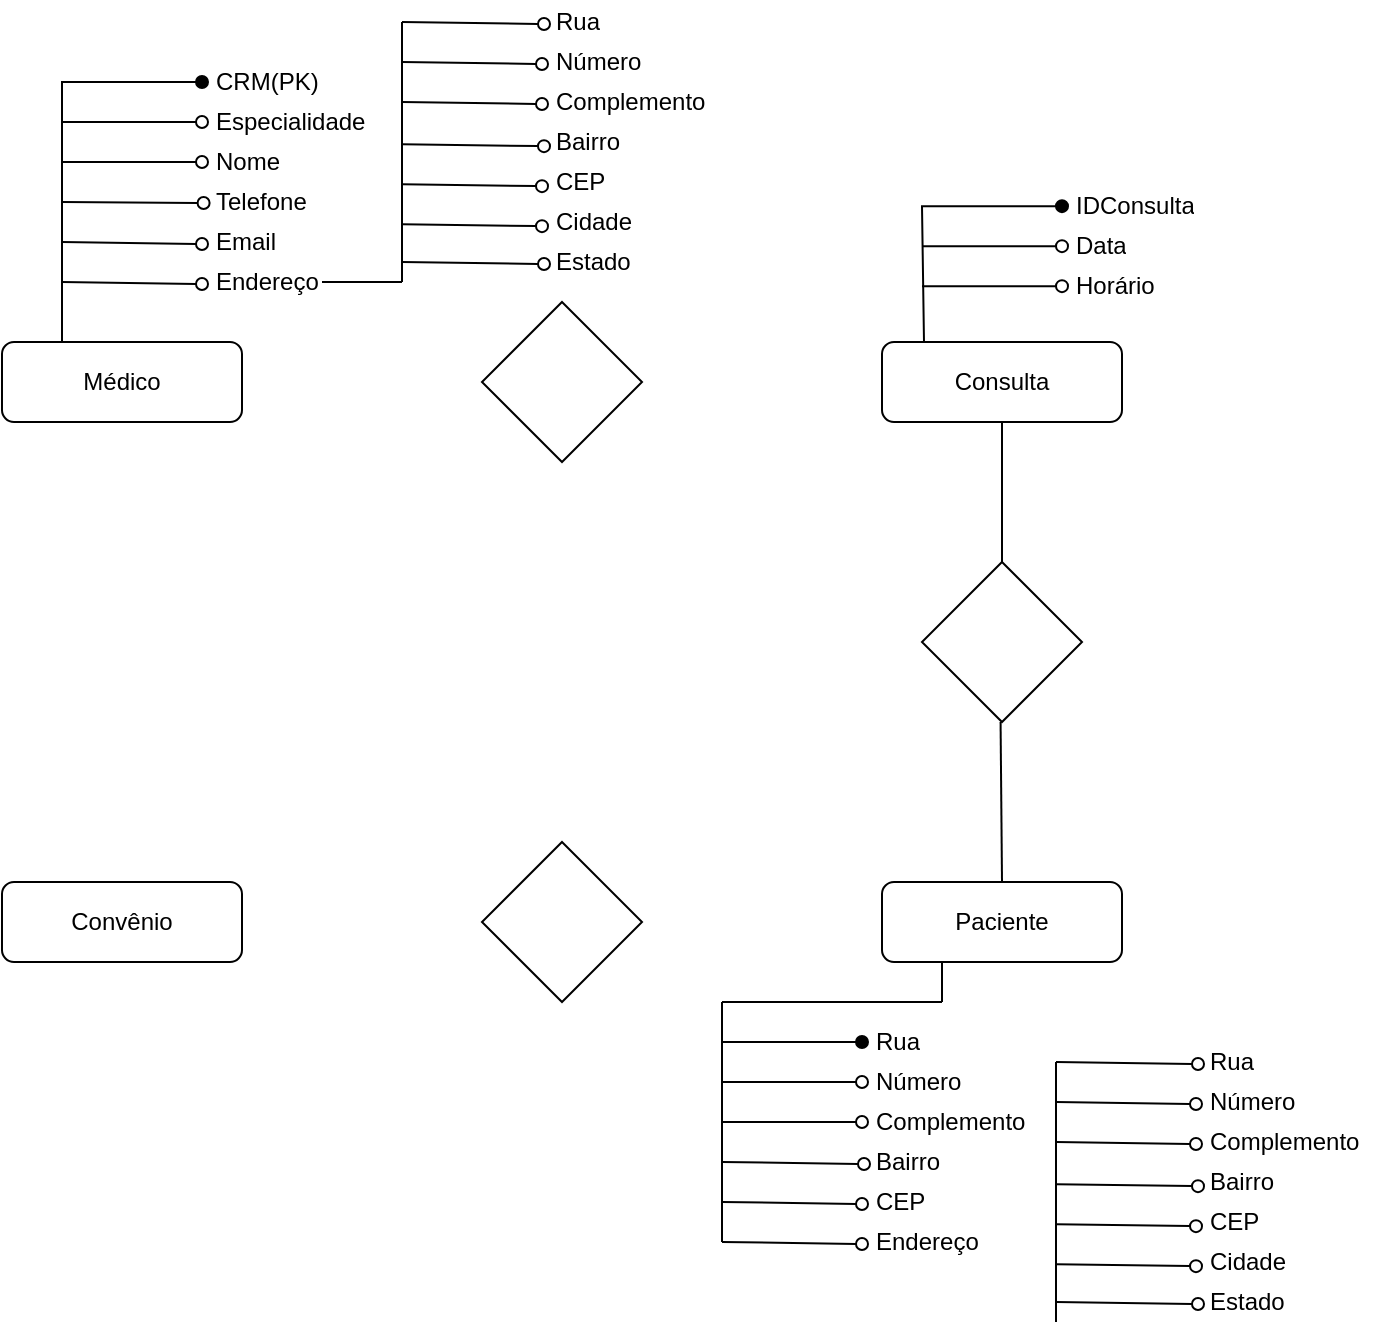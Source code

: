 <mxfile version="24.7.16">
  <diagram id="C5RBs43oDa-KdzZeNtuy" name="Page-1">
    <mxGraphModel dx="467" dy="261" grid="1" gridSize="10" guides="1" tooltips="1" connect="1" arrows="1" fold="1" page="1" pageScale="1" pageWidth="827" pageHeight="1169" math="0" shadow="0">
      <root>
        <mxCell id="WIyWlLk6GJQsqaUBKTNV-0" />
        <mxCell id="WIyWlLk6GJQsqaUBKTNV-1" parent="WIyWlLk6GJQsqaUBKTNV-0" />
        <mxCell id="WIyWlLk6GJQsqaUBKTNV-3" value="Médico" style="rounded=1;whiteSpace=wrap;html=1;fontSize=12;glass=0;strokeWidth=1;shadow=0;" parent="WIyWlLk6GJQsqaUBKTNV-1" vertex="1">
          <mxGeometry x="130" y="210" width="120" height="40" as="geometry" />
        </mxCell>
        <mxCell id="WIyWlLk6GJQsqaUBKTNV-7" value="Consulta" style="rounded=1;whiteSpace=wrap;html=1;fontSize=12;glass=0;strokeWidth=1;shadow=0;" parent="WIyWlLk6GJQsqaUBKTNV-1" vertex="1">
          <mxGeometry x="570" y="210" width="120" height="40" as="geometry" />
        </mxCell>
        <mxCell id="WIyWlLk6GJQsqaUBKTNV-11" value="Convênio" style="rounded=1;whiteSpace=wrap;html=1;fontSize=12;glass=0;strokeWidth=1;shadow=0;" parent="WIyWlLk6GJQsqaUBKTNV-1" vertex="1">
          <mxGeometry x="130" y="480" width="120" height="40" as="geometry" />
        </mxCell>
        <mxCell id="WIyWlLk6GJQsqaUBKTNV-12" value="Paciente" style="rounded=1;whiteSpace=wrap;html=1;fontSize=12;glass=0;strokeWidth=1;shadow=0;" parent="WIyWlLk6GJQsqaUBKTNV-1" vertex="1">
          <mxGeometry x="570" y="480" width="120" height="40" as="geometry" />
        </mxCell>
        <mxCell id="ZXeJAyYN0eBTZOsUIWjz-11" value="" style="rhombus;whiteSpace=wrap;html=1;" vertex="1" parent="WIyWlLk6GJQsqaUBKTNV-1">
          <mxGeometry x="370" y="190" width="80" height="80" as="geometry" />
        </mxCell>
        <mxCell id="ZXeJAyYN0eBTZOsUIWjz-12" value="" style="rhombus;whiteSpace=wrap;html=1;" vertex="1" parent="WIyWlLk6GJQsqaUBKTNV-1">
          <mxGeometry x="370" y="460" width="80" height="80" as="geometry" />
        </mxCell>
        <mxCell id="ZXeJAyYN0eBTZOsUIWjz-13" value="" style="endArrow=none;html=1;rounded=0;exitX=0.25;exitY=0;exitDx=0;exitDy=0;" edge="1" parent="WIyWlLk6GJQsqaUBKTNV-1" source="WIyWlLk6GJQsqaUBKTNV-3">
          <mxGeometry width="50" height="50" relative="1" as="geometry">
            <mxPoint x="110" y="175" as="sourcePoint" />
            <mxPoint x="160" y="100" as="targetPoint" />
          </mxGeometry>
        </mxCell>
        <mxCell id="ZXeJAyYN0eBTZOsUIWjz-14" value="" style="endArrow=oval;html=1;rounded=0;endFill=1;entryX=0;entryY=0.5;entryDx=0;entryDy=0;" edge="1" parent="WIyWlLk6GJQsqaUBKTNV-1" target="ZXeJAyYN0eBTZOsUIWjz-3">
          <mxGeometry width="50" height="50" relative="1" as="geometry">
            <mxPoint x="160" y="100" as="sourcePoint" />
            <mxPoint x="160" y="90" as="targetPoint" />
            <Array as="points">
              <mxPoint x="160" y="80" />
            </Array>
          </mxGeometry>
        </mxCell>
        <mxCell id="ZXeJAyYN0eBTZOsUIWjz-2" value="" style="shape=table;startSize=0;container=1;collapsible=0;childLayout=tableLayout;fontSize=11;fillColor=none;strokeColor=none;" vertex="1" parent="WIyWlLk6GJQsqaUBKTNV-1">
          <mxGeometry x="230" y="70" width="100" height="75" as="geometry" />
        </mxCell>
        <mxCell id="ZXeJAyYN0eBTZOsUIWjz-3" value="" style="shape=tableRow;horizontal=0;startSize=0;swimlaneHead=0;swimlaneBody=0;strokeColor=inherit;top=0;left=0;bottom=0;right=0;collapsible=0;dropTarget=0;fillColor=none;points=[[0,0.5],[1,0.5]];portConstraint=eastwest;fontSize=16;" vertex="1" parent="ZXeJAyYN0eBTZOsUIWjz-2">
          <mxGeometry width="100" height="20" as="geometry" />
        </mxCell>
        <mxCell id="ZXeJAyYN0eBTZOsUIWjz-4" value="CRM(PK)" style="shape=partialRectangle;html=1;whiteSpace=wrap;connectable=0;strokeColor=inherit;overflow=hidden;fillColor=none;top=0;left=0;bottom=0;right=0;pointerEvents=1;fontSize=12;align=left;spacingLeft=5;" vertex="1" parent="ZXeJAyYN0eBTZOsUIWjz-3">
          <mxGeometry width="100" height="20" as="geometry">
            <mxRectangle width="100" height="20" as="alternateBounds" />
          </mxGeometry>
        </mxCell>
        <mxCell id="ZXeJAyYN0eBTZOsUIWjz-5" value="" style="shape=tableRow;horizontal=0;startSize=0;swimlaneHead=0;swimlaneBody=0;strokeColor=inherit;top=0;left=0;bottom=0;right=0;collapsible=0;dropTarget=0;fillColor=none;points=[[0,0.5],[1,0.5]];portConstraint=eastwest;fontSize=16;" vertex="1" parent="ZXeJAyYN0eBTZOsUIWjz-2">
          <mxGeometry y="20" width="100" height="20" as="geometry" />
        </mxCell>
        <mxCell id="ZXeJAyYN0eBTZOsUIWjz-6" value="Especialidade" style="shape=partialRectangle;html=1;whiteSpace=wrap;connectable=0;strokeColor=inherit;overflow=hidden;fillColor=none;top=0;left=0;bottom=0;right=0;pointerEvents=1;fontSize=12;align=left;spacingLeft=5;" vertex="1" parent="ZXeJAyYN0eBTZOsUIWjz-5">
          <mxGeometry width="100" height="20" as="geometry">
            <mxRectangle width="100" height="20" as="alternateBounds" />
          </mxGeometry>
        </mxCell>
        <mxCell id="ZXeJAyYN0eBTZOsUIWjz-7" value="" style="shape=tableRow;horizontal=0;startSize=0;swimlaneHead=0;swimlaneBody=0;strokeColor=inherit;top=0;left=0;bottom=0;right=0;collapsible=0;dropTarget=0;fillColor=none;points=[[0,0.5],[1,0.5]];portConstraint=eastwest;fontSize=16;" vertex="1" parent="ZXeJAyYN0eBTZOsUIWjz-2">
          <mxGeometry y="40" width="100" height="20" as="geometry" />
        </mxCell>
        <mxCell id="ZXeJAyYN0eBTZOsUIWjz-8" value="Nome" style="shape=partialRectangle;html=1;whiteSpace=wrap;connectable=0;strokeColor=inherit;overflow=hidden;fillColor=none;top=0;left=0;bottom=0;right=0;pointerEvents=1;fontSize=12;align=left;spacingLeft=5;" vertex="1" parent="ZXeJAyYN0eBTZOsUIWjz-7">
          <mxGeometry width="100" height="20" as="geometry">
            <mxRectangle width="100" height="20" as="alternateBounds" />
          </mxGeometry>
        </mxCell>
        <mxCell id="ZXeJAyYN0eBTZOsUIWjz-9" style="shape=tableRow;horizontal=0;startSize=0;swimlaneHead=0;swimlaneBody=0;strokeColor=inherit;top=0;left=0;bottom=0;right=0;collapsible=0;dropTarget=0;fillColor=none;points=[[0,0.5],[1,0.5]];portConstraint=eastwest;fontSize=16;" vertex="1" parent="ZXeJAyYN0eBTZOsUIWjz-2">
          <mxGeometry y="60" width="100" height="15" as="geometry" />
        </mxCell>
        <mxCell id="ZXeJAyYN0eBTZOsUIWjz-10" value="Telefone" style="shape=partialRectangle;html=1;whiteSpace=wrap;connectable=0;strokeColor=inherit;overflow=hidden;fillColor=none;top=0;left=0;bottom=0;right=0;pointerEvents=1;fontSize=12;align=left;spacingLeft=5;" vertex="1" parent="ZXeJAyYN0eBTZOsUIWjz-9">
          <mxGeometry width="100" height="15" as="geometry">
            <mxRectangle width="100" height="15" as="alternateBounds" />
          </mxGeometry>
        </mxCell>
        <mxCell id="ZXeJAyYN0eBTZOsUIWjz-15" value="" style="endArrow=oval;html=1;rounded=0;endFill=0;" edge="1" parent="WIyWlLk6GJQsqaUBKTNV-1" target="ZXeJAyYN0eBTZOsUIWjz-5">
          <mxGeometry width="50" height="50" relative="1" as="geometry">
            <mxPoint x="160" y="100" as="sourcePoint" />
            <mxPoint x="230" y="100" as="targetPoint" />
            <Array as="points">
              <mxPoint x="160" y="100" />
            </Array>
          </mxGeometry>
        </mxCell>
        <mxCell id="ZXeJAyYN0eBTZOsUIWjz-16" value="" style="endArrow=oval;html=1;rounded=0;endFill=0;" edge="1" parent="WIyWlLk6GJQsqaUBKTNV-1" target="ZXeJAyYN0eBTZOsUIWjz-7">
          <mxGeometry width="50" height="50" relative="1" as="geometry">
            <mxPoint x="160" y="120" as="sourcePoint" />
            <mxPoint x="230" y="120" as="targetPoint" />
            <Array as="points">
              <mxPoint x="160" y="120" />
            </Array>
          </mxGeometry>
        </mxCell>
        <mxCell id="ZXeJAyYN0eBTZOsUIWjz-17" value="" style="endArrow=oval;html=1;rounded=0;endFill=0;entryX=0.008;entryY=0.7;entryDx=0;entryDy=0;entryPerimeter=0;" edge="1" parent="WIyWlLk6GJQsqaUBKTNV-1" target="ZXeJAyYN0eBTZOsUIWjz-9">
          <mxGeometry width="50" height="50" relative="1" as="geometry">
            <mxPoint x="160" y="140" as="sourcePoint" />
            <mxPoint x="230" y="140" as="targetPoint" />
            <Array as="points" />
          </mxGeometry>
        </mxCell>
        <mxCell id="ZXeJAyYN0eBTZOsUIWjz-18" value="" style="endArrow=oval;html=1;rounded=0;endFill=0;entryX=0.008;entryY=0.7;entryDx=0;entryDy=0;entryPerimeter=0;" edge="1" parent="WIyWlLk6GJQsqaUBKTNV-1">
          <mxGeometry width="50" height="50" relative="1" as="geometry">
            <mxPoint x="160" y="160" as="sourcePoint" />
            <mxPoint x="230" y="161" as="targetPoint" />
            <Array as="points" />
          </mxGeometry>
        </mxCell>
        <mxCell id="ZXeJAyYN0eBTZOsUIWjz-19" value="Email" style="shape=partialRectangle;html=1;whiteSpace=wrap;connectable=0;strokeColor=inherit;overflow=hidden;fillColor=none;top=0;left=0;bottom=0;right=0;pointerEvents=1;fontSize=12;align=left;spacingLeft=5;" vertex="1" parent="WIyWlLk6GJQsqaUBKTNV-1">
          <mxGeometry x="230" y="150" width="60" height="15" as="geometry">
            <mxRectangle width="60" height="15" as="alternateBounds" />
          </mxGeometry>
        </mxCell>
        <mxCell id="ZXeJAyYN0eBTZOsUIWjz-20" value="" style="endArrow=oval;html=1;rounded=0;endFill=0;entryX=0.008;entryY=0.7;entryDx=0;entryDy=0;entryPerimeter=0;" edge="1" parent="WIyWlLk6GJQsqaUBKTNV-1">
          <mxGeometry width="50" height="50" relative="1" as="geometry">
            <mxPoint x="160" y="180" as="sourcePoint" />
            <mxPoint x="230" y="181" as="targetPoint" />
            <Array as="points" />
          </mxGeometry>
        </mxCell>
        <mxCell id="ZXeJAyYN0eBTZOsUIWjz-21" value="Endereço" style="shape=partialRectangle;html=1;whiteSpace=wrap;connectable=0;strokeColor=inherit;overflow=hidden;fillColor=none;top=0;left=0;bottom=0;right=0;pointerEvents=1;fontSize=12;align=left;spacingLeft=5;" vertex="1" parent="WIyWlLk6GJQsqaUBKTNV-1">
          <mxGeometry x="230" y="170" width="70" height="20" as="geometry">
            <mxRectangle width="60" height="15" as="alternateBounds" />
          </mxGeometry>
        </mxCell>
        <mxCell id="ZXeJAyYN0eBTZOsUIWjz-23" value="" style="endArrow=oval;html=1;rounded=0;endFill=1;entryX=0;entryY=0.5;entryDx=0;entryDy=0;" edge="1" parent="WIyWlLk6GJQsqaUBKTNV-1" target="ZXeJAyYN0eBTZOsUIWjz-24">
          <mxGeometry width="50" height="50" relative="1" as="geometry">
            <mxPoint x="591" y="210" as="sourcePoint" />
            <mxPoint x="590" y="152.08" as="targetPoint" />
            <Array as="points">
              <mxPoint x="590" y="142.08" />
            </Array>
          </mxGeometry>
        </mxCell>
        <mxCell id="ZXeJAyYN0eBTZOsUIWjz-24" value="" style="shape=tableRow;horizontal=0;startSize=0;swimlaneHead=0;swimlaneBody=0;strokeColor=inherit;top=0;left=0;bottom=0;right=0;collapsible=0;dropTarget=0;fillColor=none;points=[[0,0.5],[1,0.5]];portConstraint=eastwest;fontSize=16;" vertex="1" parent="WIyWlLk6GJQsqaUBKTNV-1">
          <mxGeometry x="660" y="132.08" width="100" height="20" as="geometry" />
        </mxCell>
        <mxCell id="ZXeJAyYN0eBTZOsUIWjz-25" value="" style="shape=partialRectangle;html=1;whiteSpace=wrap;connectable=0;strokeColor=inherit;overflow=hidden;fillColor=none;top=0;left=0;bottom=0;right=0;pointerEvents=1;fontSize=12;align=left;spacingLeft=5;" vertex="1" parent="ZXeJAyYN0eBTZOsUIWjz-24">
          <mxGeometry width="100" height="20" as="geometry">
            <mxRectangle width="100" height="20" as="alternateBounds" />
          </mxGeometry>
        </mxCell>
        <mxCell id="ZXeJAyYN0eBTZOsUIWjz-26" value="" style="shape=tableRow;horizontal=0;startSize=0;swimlaneHead=0;swimlaneBody=0;strokeColor=inherit;top=0;left=0;bottom=0;right=0;collapsible=0;dropTarget=0;fillColor=none;points=[[0,0.5],[1,0.5]];portConstraint=eastwest;fontSize=16;" vertex="1" parent="WIyWlLk6GJQsqaUBKTNV-1">
          <mxGeometry x="660" y="152.08" width="100" height="20" as="geometry" />
        </mxCell>
        <mxCell id="ZXeJAyYN0eBTZOsUIWjz-27" value="Data" style="shape=partialRectangle;html=1;whiteSpace=wrap;connectable=0;strokeColor=inherit;overflow=hidden;fillColor=none;top=0;left=0;bottom=0;right=0;pointerEvents=1;fontSize=12;align=left;spacingLeft=5;" vertex="1" parent="ZXeJAyYN0eBTZOsUIWjz-26">
          <mxGeometry width="100" height="20" as="geometry">
            <mxRectangle width="100" height="20" as="alternateBounds" />
          </mxGeometry>
        </mxCell>
        <mxCell id="ZXeJAyYN0eBTZOsUIWjz-28" value="" style="endArrow=oval;html=1;rounded=0;endFill=0;" edge="1" parent="WIyWlLk6GJQsqaUBKTNV-1" target="ZXeJAyYN0eBTZOsUIWjz-26">
          <mxGeometry width="50" height="50" relative="1" as="geometry">
            <mxPoint x="590" y="162.08" as="sourcePoint" />
            <mxPoint x="660" y="162.08" as="targetPoint" />
            <Array as="points">
              <mxPoint x="590" y="162.08" />
            </Array>
          </mxGeometry>
        </mxCell>
        <mxCell id="ZXeJAyYN0eBTZOsUIWjz-29" value="" style="endArrow=oval;html=1;rounded=0;endFill=0;" edge="1" parent="WIyWlLk6GJQsqaUBKTNV-1">
          <mxGeometry width="50" height="50" relative="1" as="geometry">
            <mxPoint x="590" y="182.08" as="sourcePoint" />
            <mxPoint x="660" y="182.08" as="targetPoint" />
            <Array as="points">
              <mxPoint x="590" y="182.08" />
            </Array>
          </mxGeometry>
        </mxCell>
        <mxCell id="ZXeJAyYN0eBTZOsUIWjz-30" value="" style="endArrow=oval;html=1;rounded=0;endFill=0;entryX=0.008;entryY=0.7;entryDx=0;entryDy=0;entryPerimeter=0;" edge="1" parent="WIyWlLk6GJQsqaUBKTNV-1">
          <mxGeometry width="50" height="50" relative="1" as="geometry">
            <mxPoint x="330" y="111.08" as="sourcePoint" />
            <mxPoint x="401" y="112.08" as="targetPoint" />
            <Array as="points" />
          </mxGeometry>
        </mxCell>
        <mxCell id="ZXeJAyYN0eBTZOsUIWjz-31" value="" style="endArrow=oval;html=1;rounded=0;endFill=0;entryX=0.008;entryY=0.7;entryDx=0;entryDy=0;entryPerimeter=0;" edge="1" parent="WIyWlLk6GJQsqaUBKTNV-1">
          <mxGeometry width="50" height="50" relative="1" as="geometry">
            <mxPoint x="330" y="131.08" as="sourcePoint" />
            <mxPoint x="400" y="132.08" as="targetPoint" />
            <Array as="points" />
          </mxGeometry>
        </mxCell>
        <mxCell id="ZXeJAyYN0eBTZOsUIWjz-33" value="" style="endArrow=oval;html=1;rounded=0;endFill=0;entryX=0.008;entryY=0.7;entryDx=0;entryDy=0;entryPerimeter=0;" edge="1" parent="WIyWlLk6GJQsqaUBKTNV-1">
          <mxGeometry width="50" height="50" relative="1" as="geometry">
            <mxPoint x="330" y="151.08" as="sourcePoint" />
            <mxPoint x="400" y="152.08" as="targetPoint" />
            <Array as="points" />
          </mxGeometry>
        </mxCell>
        <mxCell id="ZXeJAyYN0eBTZOsUIWjz-34" value="" style="endArrow=none;html=1;rounded=0;" edge="1" parent="WIyWlLk6GJQsqaUBKTNV-1">
          <mxGeometry width="50" height="50" relative="1" as="geometry">
            <mxPoint x="330" y="180" as="sourcePoint" />
            <mxPoint x="330" y="50" as="targetPoint" />
          </mxGeometry>
        </mxCell>
        <mxCell id="ZXeJAyYN0eBTZOsUIWjz-35" value="" style="endArrow=none;html=1;rounded=0;" edge="1" parent="WIyWlLk6GJQsqaUBKTNV-1">
          <mxGeometry width="50" height="50" relative="1" as="geometry">
            <mxPoint x="330" y="180" as="sourcePoint" />
            <mxPoint x="290" y="180" as="targetPoint" />
          </mxGeometry>
        </mxCell>
        <mxCell id="ZXeJAyYN0eBTZOsUIWjz-36" value="IDConsulta" style="shape=partialRectangle;html=1;whiteSpace=wrap;connectable=0;strokeColor=inherit;overflow=hidden;fillColor=none;top=0;left=0;bottom=0;right=0;pointerEvents=1;fontSize=12;align=left;spacingLeft=5;" vertex="1" parent="WIyWlLk6GJQsqaUBKTNV-1">
          <mxGeometry x="660" y="132.08" width="100" height="20" as="geometry">
            <mxRectangle width="100" height="20" as="alternateBounds" />
          </mxGeometry>
        </mxCell>
        <mxCell id="ZXeJAyYN0eBTZOsUIWjz-37" value="Horário" style="shape=partialRectangle;html=1;whiteSpace=wrap;connectable=0;strokeColor=inherit;overflow=hidden;fillColor=none;top=0;left=0;bottom=0;right=0;pointerEvents=1;fontSize=12;align=left;spacingLeft=5;" vertex="1" parent="WIyWlLk6GJQsqaUBKTNV-1">
          <mxGeometry x="660" y="172.08" width="100" height="20" as="geometry">
            <mxRectangle width="100" height="20" as="alternateBounds" />
          </mxGeometry>
        </mxCell>
        <mxCell id="ZXeJAyYN0eBTZOsUIWjz-38" value="" style="endArrow=oval;html=1;rounded=0;endFill=0;entryX=0.008;entryY=0.7;entryDx=0;entryDy=0;entryPerimeter=0;" edge="1" parent="WIyWlLk6GJQsqaUBKTNV-1">
          <mxGeometry width="50" height="50" relative="1" as="geometry">
            <mxPoint x="330" y="50" as="sourcePoint" />
            <mxPoint x="401" y="51" as="targetPoint" />
            <Array as="points" />
          </mxGeometry>
        </mxCell>
        <mxCell id="ZXeJAyYN0eBTZOsUIWjz-39" value="" style="endArrow=oval;html=1;rounded=0;endFill=0;entryX=0.008;entryY=0.7;entryDx=0;entryDy=0;entryPerimeter=0;" edge="1" parent="WIyWlLk6GJQsqaUBKTNV-1">
          <mxGeometry width="50" height="50" relative="1" as="geometry">
            <mxPoint x="330" y="70" as="sourcePoint" />
            <mxPoint x="400" y="71" as="targetPoint" />
            <Array as="points" />
          </mxGeometry>
        </mxCell>
        <mxCell id="ZXeJAyYN0eBTZOsUIWjz-40" value="" style="endArrow=oval;html=1;rounded=0;endFill=0;entryX=0.008;entryY=0.7;entryDx=0;entryDy=0;entryPerimeter=0;" edge="1" parent="WIyWlLk6GJQsqaUBKTNV-1">
          <mxGeometry width="50" height="50" relative="1" as="geometry">
            <mxPoint x="330" y="90" as="sourcePoint" />
            <mxPoint x="400" y="91" as="targetPoint" />
            <Array as="points" />
          </mxGeometry>
        </mxCell>
        <mxCell id="ZXeJAyYN0eBTZOsUIWjz-41" value="" style="endArrow=oval;html=1;rounded=0;endFill=0;entryX=0.008;entryY=0.7;entryDx=0;entryDy=0;entryPerimeter=0;" edge="1" parent="WIyWlLk6GJQsqaUBKTNV-1">
          <mxGeometry width="50" height="50" relative="1" as="geometry">
            <mxPoint x="330" y="170" as="sourcePoint" />
            <mxPoint x="401" y="171" as="targetPoint" />
            <Array as="points" />
          </mxGeometry>
        </mxCell>
        <mxCell id="ZXeJAyYN0eBTZOsUIWjz-42" value="Número" style="shape=partialRectangle;html=1;whiteSpace=wrap;connectable=0;strokeColor=inherit;overflow=hidden;fillColor=none;top=0;left=0;bottom=0;right=0;pointerEvents=1;fontSize=12;align=left;spacingLeft=5;" vertex="1" parent="WIyWlLk6GJQsqaUBKTNV-1">
          <mxGeometry x="400" y="60" width="100" height="20" as="geometry">
            <mxRectangle width="100" height="20" as="alternateBounds" />
          </mxGeometry>
        </mxCell>
        <mxCell id="ZXeJAyYN0eBTZOsUIWjz-43" value="Rua" style="shape=partialRectangle;html=1;whiteSpace=wrap;connectable=0;strokeColor=inherit;overflow=hidden;fillColor=none;top=0;left=0;bottom=0;right=0;pointerEvents=1;fontSize=12;align=left;spacingLeft=5;" vertex="1" parent="WIyWlLk6GJQsqaUBKTNV-1">
          <mxGeometry x="400" y="40" width="100" height="20" as="geometry">
            <mxRectangle width="100" height="20" as="alternateBounds" />
          </mxGeometry>
        </mxCell>
        <mxCell id="ZXeJAyYN0eBTZOsUIWjz-44" value="Complemento" style="shape=partialRectangle;html=1;whiteSpace=wrap;connectable=0;strokeColor=inherit;overflow=hidden;fillColor=none;top=0;left=0;bottom=0;right=0;pointerEvents=1;fontSize=12;align=left;spacingLeft=5;" vertex="1" parent="WIyWlLk6GJQsqaUBKTNV-1">
          <mxGeometry x="400" y="80" width="100" height="20" as="geometry">
            <mxRectangle width="100" height="20" as="alternateBounds" />
          </mxGeometry>
        </mxCell>
        <mxCell id="ZXeJAyYN0eBTZOsUIWjz-45" value="CEP" style="shape=partialRectangle;html=1;whiteSpace=wrap;connectable=0;strokeColor=inherit;overflow=hidden;fillColor=none;top=0;left=0;bottom=0;right=0;pointerEvents=1;fontSize=12;align=left;spacingLeft=5;" vertex="1" parent="WIyWlLk6GJQsqaUBKTNV-1">
          <mxGeometry x="400" y="120" width="100" height="20" as="geometry">
            <mxRectangle width="100" height="20" as="alternateBounds" />
          </mxGeometry>
        </mxCell>
        <mxCell id="ZXeJAyYN0eBTZOsUIWjz-46" value="Bairro" style="shape=partialRectangle;html=1;whiteSpace=wrap;connectable=0;strokeColor=inherit;overflow=hidden;fillColor=none;top=0;left=0;bottom=0;right=0;pointerEvents=1;fontSize=12;align=left;spacingLeft=5;" vertex="1" parent="WIyWlLk6GJQsqaUBKTNV-1">
          <mxGeometry x="400" y="100" width="100" height="20" as="geometry">
            <mxRectangle width="100" height="20" as="alternateBounds" />
          </mxGeometry>
        </mxCell>
        <mxCell id="ZXeJAyYN0eBTZOsUIWjz-47" value="Cidade" style="shape=partialRectangle;html=1;whiteSpace=wrap;connectable=0;strokeColor=inherit;overflow=hidden;fillColor=none;top=0;left=0;bottom=0;right=0;pointerEvents=1;fontSize=12;align=left;spacingLeft=5;" vertex="1" parent="WIyWlLk6GJQsqaUBKTNV-1">
          <mxGeometry x="400" y="140" width="100" height="20" as="geometry">
            <mxRectangle width="100" height="20" as="alternateBounds" />
          </mxGeometry>
        </mxCell>
        <mxCell id="ZXeJAyYN0eBTZOsUIWjz-48" value="Estado" style="shape=partialRectangle;html=1;whiteSpace=wrap;connectable=0;strokeColor=inherit;overflow=hidden;fillColor=none;top=0;left=0;bottom=0;right=0;pointerEvents=1;fontSize=12;align=left;spacingLeft=5;" vertex="1" parent="WIyWlLk6GJQsqaUBKTNV-1">
          <mxGeometry x="400" y="160" width="100" height="20" as="geometry">
            <mxRectangle width="100" height="20" as="alternateBounds" />
          </mxGeometry>
        </mxCell>
        <mxCell id="ZXeJAyYN0eBTZOsUIWjz-50" value="" style="rhombus;whiteSpace=wrap;html=1;" vertex="1" parent="WIyWlLk6GJQsqaUBKTNV-1">
          <mxGeometry x="590" y="320" width="80" height="80" as="geometry" />
        </mxCell>
        <mxCell id="ZXeJAyYN0eBTZOsUIWjz-51" value="" style="endArrow=none;html=1;rounded=0;entryX=0.5;entryY=1;entryDx=0;entryDy=0;exitX=0.5;exitY=0;exitDx=0;exitDy=0;" edge="1" parent="WIyWlLk6GJQsqaUBKTNV-1" source="ZXeJAyYN0eBTZOsUIWjz-50" target="WIyWlLk6GJQsqaUBKTNV-7">
          <mxGeometry width="50" height="50" relative="1" as="geometry">
            <mxPoint x="600" y="370" as="sourcePoint" />
            <mxPoint x="650" y="320" as="targetPoint" />
          </mxGeometry>
        </mxCell>
        <mxCell id="ZXeJAyYN0eBTZOsUIWjz-52" value="" style="endArrow=none;html=1;rounded=0;entryX=0.5;entryY=1;entryDx=0;entryDy=0;exitX=0.5;exitY=0;exitDx=0;exitDy=0;" edge="1" parent="WIyWlLk6GJQsqaUBKTNV-1" source="WIyWlLk6GJQsqaUBKTNV-12">
          <mxGeometry width="50" height="50" relative="1" as="geometry">
            <mxPoint x="629.29" y="470" as="sourcePoint" />
            <mxPoint x="629.29" y="400" as="targetPoint" />
          </mxGeometry>
        </mxCell>
        <mxCell id="ZXeJAyYN0eBTZOsUIWjz-53" value="" style="endArrow=oval;html=1;rounded=0;endFill=0;entryX=0.008;entryY=0.7;entryDx=0;entryDy=0;entryPerimeter=0;" edge="1" parent="WIyWlLk6GJQsqaUBKTNV-1">
          <mxGeometry width="50" height="50" relative="1" as="geometry">
            <mxPoint x="657" y="631.08" as="sourcePoint" />
            <mxPoint x="728" y="632.08" as="targetPoint" />
            <Array as="points" />
          </mxGeometry>
        </mxCell>
        <mxCell id="ZXeJAyYN0eBTZOsUIWjz-54" value="" style="endArrow=oval;html=1;rounded=0;endFill=0;entryX=0.008;entryY=0.7;entryDx=0;entryDy=0;entryPerimeter=0;" edge="1" parent="WIyWlLk6GJQsqaUBKTNV-1">
          <mxGeometry width="50" height="50" relative="1" as="geometry">
            <mxPoint x="657" y="651.08" as="sourcePoint" />
            <mxPoint x="727" y="652.08" as="targetPoint" />
            <Array as="points" />
          </mxGeometry>
        </mxCell>
        <mxCell id="ZXeJAyYN0eBTZOsUIWjz-55" value="" style="endArrow=oval;html=1;rounded=0;endFill=0;entryX=0.008;entryY=0.7;entryDx=0;entryDy=0;entryPerimeter=0;" edge="1" parent="WIyWlLk6GJQsqaUBKTNV-1">
          <mxGeometry width="50" height="50" relative="1" as="geometry">
            <mxPoint x="657" y="671.08" as="sourcePoint" />
            <mxPoint x="727" y="672.08" as="targetPoint" />
            <Array as="points" />
          </mxGeometry>
        </mxCell>
        <mxCell id="ZXeJAyYN0eBTZOsUIWjz-56" value="" style="endArrow=none;html=1;rounded=0;" edge="1" parent="WIyWlLk6GJQsqaUBKTNV-1">
          <mxGeometry width="50" height="50" relative="1" as="geometry">
            <mxPoint x="657" y="700" as="sourcePoint" />
            <mxPoint x="657" y="570" as="targetPoint" />
          </mxGeometry>
        </mxCell>
        <mxCell id="ZXeJAyYN0eBTZOsUIWjz-57" value="" style="endArrow=oval;html=1;rounded=0;endFill=0;entryX=0.008;entryY=0.7;entryDx=0;entryDy=0;entryPerimeter=0;" edge="1" parent="WIyWlLk6GJQsqaUBKTNV-1">
          <mxGeometry width="50" height="50" relative="1" as="geometry">
            <mxPoint x="657" y="570" as="sourcePoint" />
            <mxPoint x="728" y="571" as="targetPoint" />
            <Array as="points" />
          </mxGeometry>
        </mxCell>
        <mxCell id="ZXeJAyYN0eBTZOsUIWjz-58" value="" style="endArrow=oval;html=1;rounded=0;endFill=0;entryX=0.008;entryY=0.7;entryDx=0;entryDy=0;entryPerimeter=0;" edge="1" parent="WIyWlLk6GJQsqaUBKTNV-1">
          <mxGeometry width="50" height="50" relative="1" as="geometry">
            <mxPoint x="657" y="590" as="sourcePoint" />
            <mxPoint x="727" y="591" as="targetPoint" />
            <Array as="points" />
          </mxGeometry>
        </mxCell>
        <mxCell id="ZXeJAyYN0eBTZOsUIWjz-59" value="" style="endArrow=oval;html=1;rounded=0;endFill=0;entryX=0.008;entryY=0.7;entryDx=0;entryDy=0;entryPerimeter=0;" edge="1" parent="WIyWlLk6GJQsqaUBKTNV-1">
          <mxGeometry width="50" height="50" relative="1" as="geometry">
            <mxPoint x="657" y="610" as="sourcePoint" />
            <mxPoint x="727" y="611" as="targetPoint" />
            <Array as="points" />
          </mxGeometry>
        </mxCell>
        <mxCell id="ZXeJAyYN0eBTZOsUIWjz-60" value="" style="endArrow=oval;html=1;rounded=0;endFill=0;entryX=0.008;entryY=0.7;entryDx=0;entryDy=0;entryPerimeter=0;" edge="1" parent="WIyWlLk6GJQsqaUBKTNV-1">
          <mxGeometry width="50" height="50" relative="1" as="geometry">
            <mxPoint x="657" y="690" as="sourcePoint" />
            <mxPoint x="728" y="691" as="targetPoint" />
            <Array as="points" />
          </mxGeometry>
        </mxCell>
        <mxCell id="ZXeJAyYN0eBTZOsUIWjz-61" value="Número" style="shape=partialRectangle;html=1;whiteSpace=wrap;connectable=0;strokeColor=inherit;overflow=hidden;fillColor=none;top=0;left=0;bottom=0;right=0;pointerEvents=1;fontSize=12;align=left;spacingLeft=5;" vertex="1" parent="WIyWlLk6GJQsqaUBKTNV-1">
          <mxGeometry x="727" y="580" width="100" height="20" as="geometry">
            <mxRectangle width="100" height="20" as="alternateBounds" />
          </mxGeometry>
        </mxCell>
        <mxCell id="ZXeJAyYN0eBTZOsUIWjz-62" value="Rua" style="shape=partialRectangle;html=1;whiteSpace=wrap;connectable=0;strokeColor=inherit;overflow=hidden;fillColor=none;top=0;left=0;bottom=0;right=0;pointerEvents=1;fontSize=12;align=left;spacingLeft=5;" vertex="1" parent="WIyWlLk6GJQsqaUBKTNV-1">
          <mxGeometry x="727" y="560" width="100" height="20" as="geometry">
            <mxRectangle width="100" height="20" as="alternateBounds" />
          </mxGeometry>
        </mxCell>
        <mxCell id="ZXeJAyYN0eBTZOsUIWjz-63" value="Complemento" style="shape=partialRectangle;html=1;whiteSpace=wrap;connectable=0;strokeColor=inherit;overflow=hidden;fillColor=none;top=0;left=0;bottom=0;right=0;pointerEvents=1;fontSize=12;align=left;spacingLeft=5;" vertex="1" parent="WIyWlLk6GJQsqaUBKTNV-1">
          <mxGeometry x="727" y="600" width="100" height="20" as="geometry">
            <mxRectangle width="100" height="20" as="alternateBounds" />
          </mxGeometry>
        </mxCell>
        <mxCell id="ZXeJAyYN0eBTZOsUIWjz-64" value="CEP" style="shape=partialRectangle;html=1;whiteSpace=wrap;connectable=0;strokeColor=inherit;overflow=hidden;fillColor=none;top=0;left=0;bottom=0;right=0;pointerEvents=1;fontSize=12;align=left;spacingLeft=5;" vertex="1" parent="WIyWlLk6GJQsqaUBKTNV-1">
          <mxGeometry x="727" y="640" width="100" height="20" as="geometry">
            <mxRectangle width="100" height="20" as="alternateBounds" />
          </mxGeometry>
        </mxCell>
        <mxCell id="ZXeJAyYN0eBTZOsUIWjz-65" value="Bairro" style="shape=partialRectangle;html=1;whiteSpace=wrap;connectable=0;strokeColor=inherit;overflow=hidden;fillColor=none;top=0;left=0;bottom=0;right=0;pointerEvents=1;fontSize=12;align=left;spacingLeft=5;" vertex="1" parent="WIyWlLk6GJQsqaUBKTNV-1">
          <mxGeometry x="727" y="620" width="100" height="20" as="geometry">
            <mxRectangle width="100" height="20" as="alternateBounds" />
          </mxGeometry>
        </mxCell>
        <mxCell id="ZXeJAyYN0eBTZOsUIWjz-66" value="Cidade" style="shape=partialRectangle;html=1;whiteSpace=wrap;connectable=0;strokeColor=inherit;overflow=hidden;fillColor=none;top=0;left=0;bottom=0;right=0;pointerEvents=1;fontSize=12;align=left;spacingLeft=5;" vertex="1" parent="WIyWlLk6GJQsqaUBKTNV-1">
          <mxGeometry x="727" y="660" width="100" height="20" as="geometry">
            <mxRectangle width="100" height="20" as="alternateBounds" />
          </mxGeometry>
        </mxCell>
        <mxCell id="ZXeJAyYN0eBTZOsUIWjz-67" value="Estado" style="shape=partialRectangle;html=1;whiteSpace=wrap;connectable=0;strokeColor=inherit;overflow=hidden;fillColor=none;top=0;left=0;bottom=0;right=0;pointerEvents=1;fontSize=12;align=left;spacingLeft=5;" vertex="1" parent="WIyWlLk6GJQsqaUBKTNV-1">
          <mxGeometry x="727" y="680" width="100" height="20" as="geometry">
            <mxRectangle width="100" height="20" as="alternateBounds" />
          </mxGeometry>
        </mxCell>
        <mxCell id="ZXeJAyYN0eBTZOsUIWjz-68" value="" style="endArrow=oval;html=1;rounded=0;endFill=1;entryX=0;entryY=0.5;entryDx=0;entryDy=0;" edge="1" parent="WIyWlLk6GJQsqaUBKTNV-1">
          <mxGeometry width="50" height="50" relative="1" as="geometry">
            <mxPoint x="490" y="660" as="sourcePoint" />
            <mxPoint x="560" y="560" as="targetPoint" />
            <Array as="points">
              <mxPoint x="490" y="560" />
            </Array>
          </mxGeometry>
        </mxCell>
        <mxCell id="ZXeJAyYN0eBTZOsUIWjz-69" value="" style="endArrow=oval;html=1;rounded=0;endFill=0;" edge="1" parent="WIyWlLk6GJQsqaUBKTNV-1">
          <mxGeometry width="50" height="50" relative="1" as="geometry">
            <mxPoint x="490" y="580" as="sourcePoint" />
            <mxPoint x="560" y="580" as="targetPoint" />
            <Array as="points">
              <mxPoint x="490" y="580" />
            </Array>
          </mxGeometry>
        </mxCell>
        <mxCell id="ZXeJAyYN0eBTZOsUIWjz-70" value="" style="endArrow=oval;html=1;rounded=0;endFill=0;" edge="1" parent="WIyWlLk6GJQsqaUBKTNV-1">
          <mxGeometry width="50" height="50" relative="1" as="geometry">
            <mxPoint x="490" y="600" as="sourcePoint" />
            <mxPoint x="560" y="600" as="targetPoint" />
            <Array as="points">
              <mxPoint x="490" y="600" />
            </Array>
          </mxGeometry>
        </mxCell>
        <mxCell id="ZXeJAyYN0eBTZOsUIWjz-71" value="" style="endArrow=oval;html=1;rounded=0;endFill=0;entryX=0.008;entryY=0.7;entryDx=0;entryDy=0;entryPerimeter=0;" edge="1" parent="WIyWlLk6GJQsqaUBKTNV-1">
          <mxGeometry width="50" height="50" relative="1" as="geometry">
            <mxPoint x="490" y="620" as="sourcePoint" />
            <mxPoint x="561" y="621" as="targetPoint" />
            <Array as="points" />
          </mxGeometry>
        </mxCell>
        <mxCell id="ZXeJAyYN0eBTZOsUIWjz-72" value="" style="endArrow=oval;html=1;rounded=0;endFill=0;entryX=0.008;entryY=0.7;entryDx=0;entryDy=0;entryPerimeter=0;" edge="1" parent="WIyWlLk6GJQsqaUBKTNV-1">
          <mxGeometry width="50" height="50" relative="1" as="geometry">
            <mxPoint x="490" y="640" as="sourcePoint" />
            <mxPoint x="560" y="641" as="targetPoint" />
            <Array as="points" />
          </mxGeometry>
        </mxCell>
        <mxCell id="ZXeJAyYN0eBTZOsUIWjz-73" value="" style="endArrow=oval;html=1;rounded=0;endFill=0;entryX=0.008;entryY=0.7;entryDx=0;entryDy=0;entryPerimeter=0;" edge="1" parent="WIyWlLk6GJQsqaUBKTNV-1">
          <mxGeometry width="50" height="50" relative="1" as="geometry">
            <mxPoint x="490" y="660" as="sourcePoint" />
            <mxPoint x="560" y="661" as="targetPoint" />
            <Array as="points" />
          </mxGeometry>
        </mxCell>
        <mxCell id="ZXeJAyYN0eBTZOsUIWjz-74" value="" style="endArrow=none;html=1;rounded=0;entryX=0.25;entryY=1;entryDx=0;entryDy=0;" edge="1" parent="WIyWlLk6GJQsqaUBKTNV-1" target="WIyWlLk6GJQsqaUBKTNV-12">
          <mxGeometry width="50" height="50" relative="1" as="geometry">
            <mxPoint x="600" y="540" as="sourcePoint" />
            <mxPoint x="640" y="530" as="targetPoint" />
          </mxGeometry>
        </mxCell>
        <mxCell id="ZXeJAyYN0eBTZOsUIWjz-75" value="" style="endArrow=none;html=1;rounded=0;" edge="1" parent="WIyWlLk6GJQsqaUBKTNV-1">
          <mxGeometry width="50" height="50" relative="1" as="geometry">
            <mxPoint x="490" y="540" as="sourcePoint" />
            <mxPoint x="600" y="540" as="targetPoint" />
          </mxGeometry>
        </mxCell>
        <mxCell id="ZXeJAyYN0eBTZOsUIWjz-76" value="" style="endArrow=none;html=1;rounded=0;entryX=0.25;entryY=1;entryDx=0;entryDy=0;" edge="1" parent="WIyWlLk6GJQsqaUBKTNV-1">
          <mxGeometry width="50" height="50" relative="1" as="geometry">
            <mxPoint x="490" y="560" as="sourcePoint" />
            <mxPoint x="490" y="540" as="targetPoint" />
          </mxGeometry>
        </mxCell>
        <mxCell id="ZXeJAyYN0eBTZOsUIWjz-77" value="Número" style="shape=partialRectangle;html=1;whiteSpace=wrap;connectable=0;strokeColor=inherit;overflow=hidden;fillColor=none;top=0;left=0;bottom=0;right=0;pointerEvents=1;fontSize=12;align=left;spacingLeft=5;" vertex="1" parent="WIyWlLk6GJQsqaUBKTNV-1">
          <mxGeometry x="560" y="570" width="100" height="20" as="geometry">
            <mxRectangle width="100" height="20" as="alternateBounds" />
          </mxGeometry>
        </mxCell>
        <mxCell id="ZXeJAyYN0eBTZOsUIWjz-78" value="Rua" style="shape=partialRectangle;html=1;whiteSpace=wrap;connectable=0;strokeColor=inherit;overflow=hidden;fillColor=none;top=0;left=0;bottom=0;right=0;pointerEvents=1;fontSize=12;align=left;spacingLeft=5;" vertex="1" parent="WIyWlLk6GJQsqaUBKTNV-1">
          <mxGeometry x="560" y="550" width="100" height="20" as="geometry">
            <mxRectangle width="100" height="20" as="alternateBounds" />
          </mxGeometry>
        </mxCell>
        <mxCell id="ZXeJAyYN0eBTZOsUIWjz-79" value="Complemento" style="shape=partialRectangle;html=1;whiteSpace=wrap;connectable=0;strokeColor=inherit;overflow=hidden;fillColor=none;top=0;left=0;bottom=0;right=0;pointerEvents=1;fontSize=12;align=left;spacingLeft=5;" vertex="1" parent="WIyWlLk6GJQsqaUBKTNV-1">
          <mxGeometry x="560" y="590" width="100" height="20" as="geometry">
            <mxRectangle width="100" height="20" as="alternateBounds" />
          </mxGeometry>
        </mxCell>
        <mxCell id="ZXeJAyYN0eBTZOsUIWjz-80" value="CEP" style="shape=partialRectangle;html=1;whiteSpace=wrap;connectable=0;strokeColor=inherit;overflow=hidden;fillColor=none;top=0;left=0;bottom=0;right=0;pointerEvents=1;fontSize=12;align=left;spacingLeft=5;" vertex="1" parent="WIyWlLk6GJQsqaUBKTNV-1">
          <mxGeometry x="560" y="630" width="100" height="20" as="geometry">
            <mxRectangle width="100" height="20" as="alternateBounds" />
          </mxGeometry>
        </mxCell>
        <mxCell id="ZXeJAyYN0eBTZOsUIWjz-81" value="Bairro" style="shape=partialRectangle;html=1;whiteSpace=wrap;connectable=0;strokeColor=inherit;overflow=hidden;fillColor=none;top=0;left=0;bottom=0;right=0;pointerEvents=1;fontSize=12;align=left;spacingLeft=5;" vertex="1" parent="WIyWlLk6GJQsqaUBKTNV-1">
          <mxGeometry x="560" y="610" width="100" height="20" as="geometry">
            <mxRectangle width="100" height="20" as="alternateBounds" />
          </mxGeometry>
        </mxCell>
        <mxCell id="ZXeJAyYN0eBTZOsUIWjz-82" value="Endereço" style="shape=partialRectangle;html=1;whiteSpace=wrap;connectable=0;strokeColor=inherit;overflow=hidden;fillColor=none;top=0;left=0;bottom=0;right=0;pointerEvents=1;fontSize=12;align=left;spacingLeft=5;" vertex="1" parent="WIyWlLk6GJQsqaUBKTNV-1">
          <mxGeometry x="560" y="650" width="100" height="20" as="geometry">
            <mxRectangle width="100" height="20" as="alternateBounds" />
          </mxGeometry>
        </mxCell>
      </root>
    </mxGraphModel>
  </diagram>
</mxfile>
